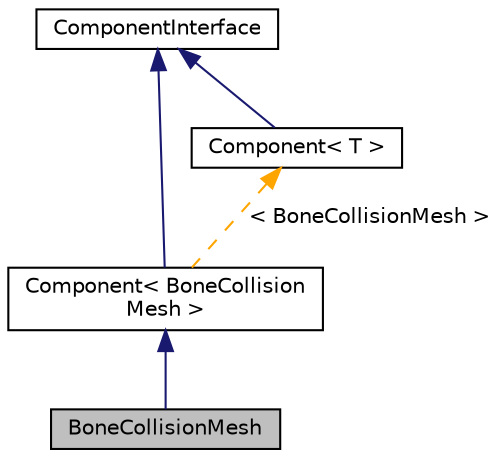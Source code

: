 digraph "BoneCollisionMesh"
{
 // INTERACTIVE_SVG=YES
 // LATEX_PDF_SIZE
  edge [fontname="Helvetica",fontsize="10",labelfontname="Helvetica",labelfontsize="10"];
  node [fontname="Helvetica",fontsize="10",shape=record];
  Node1 [label="BoneCollisionMesh",height=0.2,width=0.4,color="black", fillcolor="grey75", style="filled", fontcolor="black",tooltip=" "];
  Node2 -> Node1 [dir="back",color="midnightblue",fontsize="10",style="solid",fontname="Helvetica"];
  Node2 [label="Component\< BoneCollision\lMesh \>",height=0.2,width=0.4,color="black", fillcolor="white", style="filled",URL="$d2/d00/class_component.html",tooltip=" "];
  Node3 -> Node2 [dir="back",color="midnightblue",fontsize="10",style="solid",fontname="Helvetica"];
  Node3 [label="ComponentInterface",height=0.2,width=0.4,color="black", fillcolor="white", style="filled",URL="$d5/d79/class_component_interface.html",tooltip=" "];
  Node4 -> Node2 [dir="back",color="orange",fontsize="10",style="dashed",label=" \< BoneCollisionMesh \>" ,fontname="Helvetica"];
  Node4 [label="Component\< T \>",height=0.2,width=0.4,color="black", fillcolor="white", style="filled",URL="$d2/d00/class_component.html",tooltip=" "];
  Node3 -> Node4 [dir="back",color="midnightblue",fontsize="10",style="solid",fontname="Helvetica"];
}

